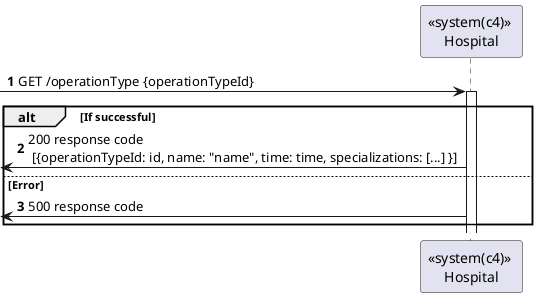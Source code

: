@startuml

autonumber

participant "<<system(c4)>> \nHospital" as sys

-> sys: GET /operationType {operationTypeId}

activate sys
alt If successful
    <- sys: 200 response code \n [{operationTypeId: id, name: "name", time: time, specializations: [...] }]
else Error
    <- sys: 500 response code
end

@enduml
